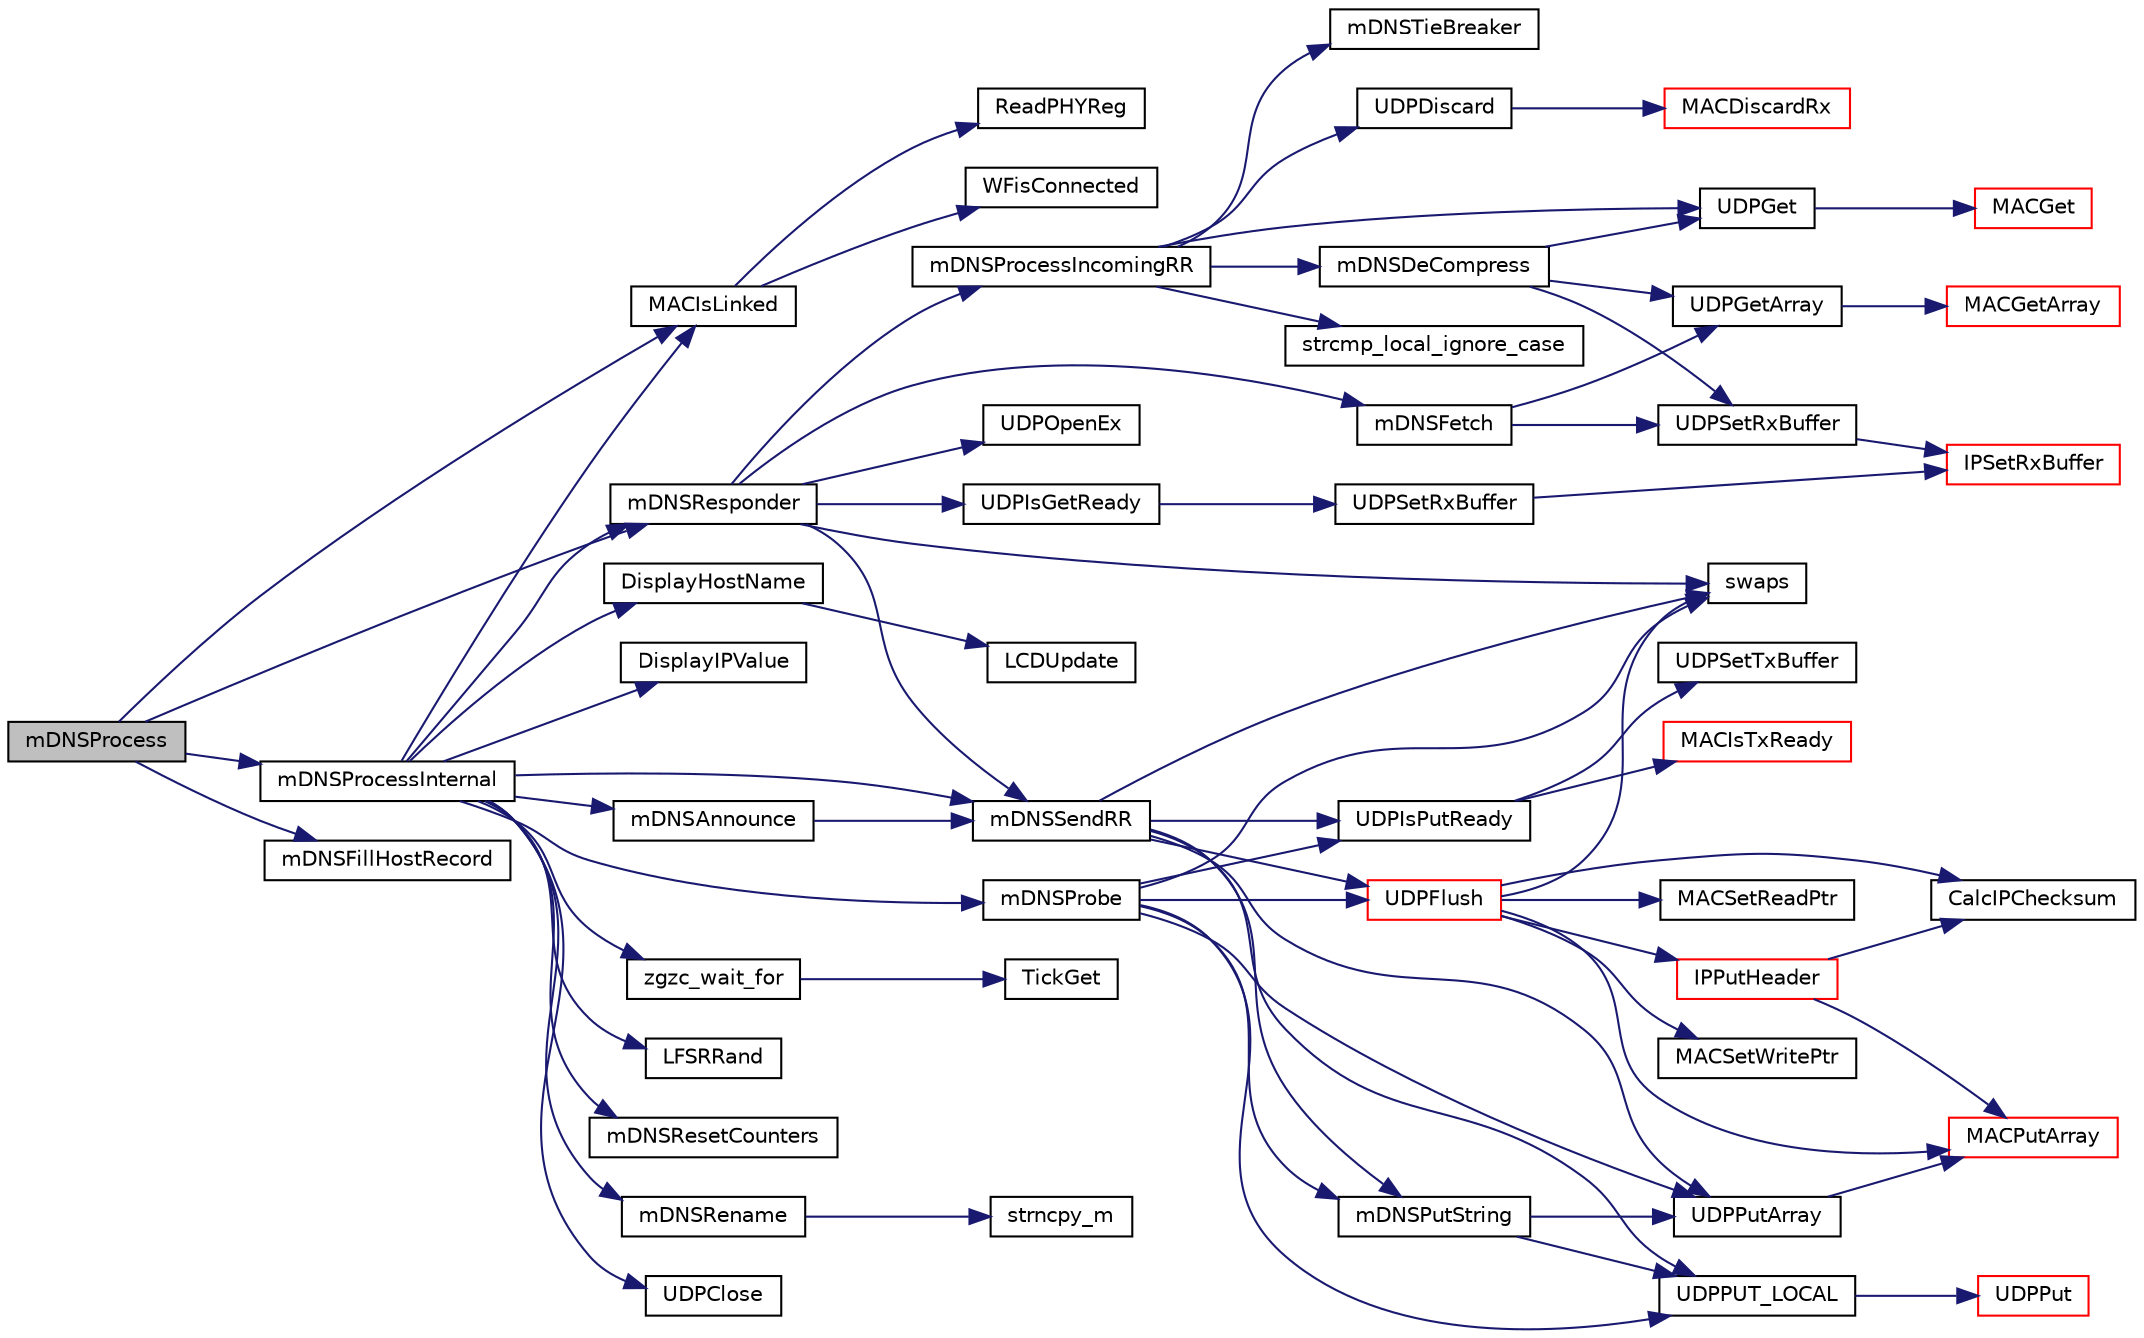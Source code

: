 digraph "mDNSProcess"
{
  edge [fontname="Helvetica",fontsize="10",labelfontname="Helvetica",labelfontsize="10"];
  node [fontname="Helvetica",fontsize="10",shape=record];
  rankdir="LR";
  Node1 [label="mDNSProcess",height=0.2,width=0.4,color="black", fillcolor="grey75", style="filled", fontcolor="black"];
  Node1 -> Node2 [color="midnightblue",fontsize="10",style="solid",fontname="Helvetica"];
  Node2 [label="MACIsLinked",height=0.2,width=0.4,color="black", fillcolor="white", style="filled",URL="$_m_a_c_8h.html#a0b700fbc3ad2a6c7c389026bfd38e0f1"];
  Node2 -> Node3 [color="midnightblue",fontsize="10",style="solid",fontname="Helvetica"];
  Node3 [label="ReadPHYReg",height=0.2,width=0.4,color="black", fillcolor="white", style="filled",URL="$_e_n_c28_j60_8c.html#a81741d7c8ce6dbb91df36e900740ce7c"];
  Node2 -> Node4 [color="midnightblue",fontsize="10",style="solid",fontname="Helvetica"];
  Node4 [label="WFisConnected",height=0.2,width=0.4,color="black", fillcolor="white", style="filled",URL="$_w_f_driver_prv_8h.html#a362106faaf52a4ce9a1b9e6ca3297a1f"];
  Node1 -> Node5 [color="midnightblue",fontsize="10",style="solid",fontname="Helvetica"];
  Node5 [label="mDNSFillHostRecord",height=0.2,width=0.4,color="black", fillcolor="white", style="filled",URL="$_zeroconf_multicast_d_n_s_8c.html#a59102f379c587b47f8c065d2cba9d3d7"];
  Node1 -> Node6 [color="midnightblue",fontsize="10",style="solid",fontname="Helvetica"];
  Node6 [label="mDNSResponder",height=0.2,width=0.4,color="black", fillcolor="white", style="filled",URL="$_zeroconf_multicast_d_n_s_8c.html#a9db99a259559d5b3e5f537b2b4f235a6"];
  Node6 -> Node7 [color="midnightblue",fontsize="10",style="solid",fontname="Helvetica"];
  Node7 [label="UDPOpenEx",height=0.2,width=0.4,color="black", fillcolor="white", style="filled",URL="$_u_d_p_8h.html#ae5069afb0cda35b9a306dcb37f222822"];
  Node6 -> Node8 [color="midnightblue",fontsize="10",style="solid",fontname="Helvetica"];
  Node8 [label="UDPIsGetReady",height=0.2,width=0.4,color="black", fillcolor="white", style="filled",URL="$_u_d_p_8h.html#ae6cafd8670068265c3d9d921cd7e0675"];
  Node8 -> Node9 [color="midnightblue",fontsize="10",style="solid",fontname="Helvetica"];
  Node9 [label="UDPSetRxBuffer",height=0.2,width=0.4,color="black", fillcolor="white", style="filled",URL="$_u_d_p_8c.html#a0dc4b7c53e2e3d3b91fe53ff2e135d72"];
  Node9 -> Node10 [color="midnightblue",fontsize="10",style="solid",fontname="Helvetica"];
  Node10 [label="IPSetRxBuffer",height=0.2,width=0.4,color="red", fillcolor="white", style="filled",URL="$_i_p_8h.html#a33cd719865ee57f9591c92a63e74d59f"];
  Node6 -> Node11 [color="midnightblue",fontsize="10",style="solid",fontname="Helvetica"];
  Node11 [label="mDNSFetch",height=0.2,width=0.4,color="black", fillcolor="white", style="filled",URL="$_zeroconf_multicast_d_n_s_8c.html#ac55c5857ff8637f0c9a2c8eaefb4969b"];
  Node11 -> Node12 [color="midnightblue",fontsize="10",style="solid",fontname="Helvetica"];
  Node12 [label="UDPSetRxBuffer",height=0.2,width=0.4,color="black", fillcolor="white", style="filled",URL="$_u_d_p_8h.html#a0dc4b7c53e2e3d3b91fe53ff2e135d72"];
  Node12 -> Node10 [color="midnightblue",fontsize="10",style="solid",fontname="Helvetica"];
  Node11 -> Node13 [color="midnightblue",fontsize="10",style="solid",fontname="Helvetica"];
  Node13 [label="UDPGetArray",height=0.2,width=0.4,color="black", fillcolor="white", style="filled",URL="$_u_d_p_8h.html#a2ad4741432dcc367e97c7c6e1d964bdb"];
  Node13 -> Node14 [color="midnightblue",fontsize="10",style="solid",fontname="Helvetica"];
  Node14 [label="MACGetArray",height=0.2,width=0.4,color="red", fillcolor="white", style="filled",URL="$_m_a_c_8h.html#a89d13e85195c0d00f308194305845016"];
  Node6 -> Node15 [color="midnightblue",fontsize="10",style="solid",fontname="Helvetica"];
  Node15 [label="swaps",height=0.2,width=0.4,color="black", fillcolor="white", style="filled",URL="$_helpers_8h.html#add09104747ab0b189bcd8137ab2458ea"];
  Node6 -> Node16 [color="midnightblue",fontsize="10",style="solid",fontname="Helvetica"];
  Node16 [label="mDNSProcessIncomingRR",height=0.2,width=0.4,color="black", fillcolor="white", style="filled",URL="$_zeroconf_multicast_d_n_s_8c.html#a5d86d8b87c6bf781cb3692eb49041cb7"];
  Node16 -> Node17 [color="midnightblue",fontsize="10",style="solid",fontname="Helvetica"];
  Node17 [label="mDNSDeCompress",height=0.2,width=0.4,color="black", fillcolor="white", style="filled",URL="$_zeroconf_multicast_d_n_s_8c.html#a85f02dd49ff057009f82a11dd68b1cb6"];
  Node17 -> Node18 [color="midnightblue",fontsize="10",style="solid",fontname="Helvetica"];
  Node18 [label="UDPGet",height=0.2,width=0.4,color="black", fillcolor="white", style="filled",URL="$_u_d_p_8h.html#a4292b49f8ba04393a7b301123108613c"];
  Node18 -> Node19 [color="midnightblue",fontsize="10",style="solid",fontname="Helvetica"];
  Node19 [label="MACGet",height=0.2,width=0.4,color="red", fillcolor="white", style="filled",URL="$_m_a_c_8h.html#a24b67ec68e80243ca4fdcfaaf0a91072"];
  Node17 -> Node12 [color="midnightblue",fontsize="10",style="solid",fontname="Helvetica"];
  Node17 -> Node13 [color="midnightblue",fontsize="10",style="solid",fontname="Helvetica"];
  Node16 -> Node18 [color="midnightblue",fontsize="10",style="solid",fontname="Helvetica"];
  Node16 -> Node20 [color="midnightblue",fontsize="10",style="solid",fontname="Helvetica"];
  Node20 [label="strcmp_local_ignore_case",height=0.2,width=0.4,color="black", fillcolor="white", style="filled",URL="$_zeroconf_multicast_d_n_s_8c.html#abffa598c3f98375a1596201fa97170b8"];
  Node16 -> Node21 [color="midnightblue",fontsize="10",style="solid",fontname="Helvetica"];
  Node21 [label="mDNSTieBreaker",height=0.2,width=0.4,color="black", fillcolor="white", style="filled",URL="$_zeroconf_multicast_d_n_s_8c.html#a0c7f2e53c8f5d25069fe64639d1e3179"];
  Node16 -> Node22 [color="midnightblue",fontsize="10",style="solid",fontname="Helvetica"];
  Node22 [label="UDPDiscard",height=0.2,width=0.4,color="black", fillcolor="white", style="filled",URL="$_u_d_p_8h.html#a92198dc6ba0ef28c7ec35eefc2120a85"];
  Node22 -> Node23 [color="midnightblue",fontsize="10",style="solid",fontname="Helvetica"];
  Node23 [label="MACDiscardRx",height=0.2,width=0.4,color="red", fillcolor="white", style="filled",URL="$_m_a_c_8h.html#a6f0a2614cde1253e6edcc78d1a069b79"];
  Node6 -> Node24 [color="midnightblue",fontsize="10",style="solid",fontname="Helvetica"];
  Node24 [label="mDNSSendRR",height=0.2,width=0.4,color="black", fillcolor="white", style="filled",URL="$_zeroconf_multicast_d_n_s_8c.html#a73f6ad93226e78d3b3c677a0ac2ca133"];
  Node24 -> Node25 [color="midnightblue",fontsize="10",style="solid",fontname="Helvetica"];
  Node25 [label="UDPIsPutReady",height=0.2,width=0.4,color="black", fillcolor="white", style="filled",URL="$_u_d_p_8h.html#a8a80f5aa86eba6a6b09cb1a0eb7f01cb"];
  Node25 -> Node26 [color="midnightblue",fontsize="10",style="solid",fontname="Helvetica"];
  Node26 [label="MACIsTxReady",height=0.2,width=0.4,color="red", fillcolor="white", style="filled",URL="$_m_a_c_8h.html#a99937ac52db1a95f86ca59779640bcbe"];
  Node25 -> Node27 [color="midnightblue",fontsize="10",style="solid",fontname="Helvetica"];
  Node27 [label="UDPSetTxBuffer",height=0.2,width=0.4,color="black", fillcolor="white", style="filled",URL="$_u_d_p_8c.html#a7cf79fb1794e17d66e3e960dba97097b"];
  Node24 -> Node15 [color="midnightblue",fontsize="10",style="solid",fontname="Helvetica"];
  Node24 -> Node28 [color="midnightblue",fontsize="10",style="solid",fontname="Helvetica"];
  Node28 [label="UDPPutArray",height=0.2,width=0.4,color="black", fillcolor="white", style="filled",URL="$_u_d_p_8h.html#a372fafc6c39a309ddc9bd3408b16a267"];
  Node28 -> Node29 [color="midnightblue",fontsize="10",style="solid",fontname="Helvetica"];
  Node29 [label="MACPutArray",height=0.2,width=0.4,color="red", fillcolor="white", style="filled",URL="$_m_a_c_8h.html#a87a779bb5e5f2c7ffc444f52d696efa2"];
  Node24 -> Node30 [color="midnightblue",fontsize="10",style="solid",fontname="Helvetica"];
  Node30 [label="mDNSPutString",height=0.2,width=0.4,color="black", fillcolor="white", style="filled",URL="$_zeroconf_multicast_d_n_s_8c.html#a476f393d05186c2f6f05021290ce3b59"];
  Node30 -> Node31 [color="midnightblue",fontsize="10",style="solid",fontname="Helvetica"];
  Node31 [label="UDPPUT_LOCAL",height=0.2,width=0.4,color="black", fillcolor="white", style="filled",URL="$_zeroconf_multicast_d_n_s_8c.html#aa11b2c8f962821e5d4bcf941d2e94af0"];
  Node31 -> Node32 [color="midnightblue",fontsize="10",style="solid",fontname="Helvetica"];
  Node32 [label="UDPPut",height=0.2,width=0.4,color="red", fillcolor="white", style="filled",URL="$_u_d_p_8h.html#aa31511e0818a730f9a335d2349081d94"];
  Node30 -> Node28 [color="midnightblue",fontsize="10",style="solid",fontname="Helvetica"];
  Node24 -> Node31 [color="midnightblue",fontsize="10",style="solid",fontname="Helvetica"];
  Node24 -> Node33 [color="midnightblue",fontsize="10",style="solid",fontname="Helvetica"];
  Node33 [label="UDPFlush",height=0.2,width=0.4,color="red", fillcolor="white", style="filled",URL="$_u_d_p_8h.html#a6a60054cd55ad4d0e70b78f8083a39bd"];
  Node33 -> Node15 [color="midnightblue",fontsize="10",style="solid",fontname="Helvetica"];
  Node33 -> Node34 [color="midnightblue",fontsize="10",style="solid",fontname="Helvetica"];
  Node34 [label="CalcIPChecksum",height=0.2,width=0.4,color="black", fillcolor="white", style="filled",URL="$_helpers_8h.html#a9274752ec58a3cc6b2a9518a6e417fc3"];
  Node33 -> Node35 [color="midnightblue",fontsize="10",style="solid",fontname="Helvetica"];
  Node35 [label="MACSetWritePtr",height=0.2,width=0.4,color="black", fillcolor="white", style="filled",URL="$_m_a_c_8h.html#a76abcd85736be75ac9dee35b573bb90d"];
  Node33 -> Node36 [color="midnightblue",fontsize="10",style="solid",fontname="Helvetica"];
  Node36 [label="IPPutHeader",height=0.2,width=0.4,color="red", fillcolor="white", style="filled",URL="$_i_p_8h.html#ad3bcc7a7c328bc6435c97646a25d21f0"];
  Node36 -> Node34 [color="midnightblue",fontsize="10",style="solid",fontname="Helvetica"];
  Node36 -> Node29 [color="midnightblue",fontsize="10",style="solid",fontname="Helvetica"];
  Node33 -> Node29 [color="midnightblue",fontsize="10",style="solid",fontname="Helvetica"];
  Node33 -> Node37 [color="midnightblue",fontsize="10",style="solid",fontname="Helvetica"];
  Node37 [label="MACSetReadPtr",height=0.2,width=0.4,color="black", fillcolor="white", style="filled",URL="$_m_a_c_8h.html#aad63644420d87642a890d2f41abb7454"];
  Node1 -> Node38 [color="midnightblue",fontsize="10",style="solid",fontname="Helvetica"];
  Node38 [label="mDNSProcessInternal",height=0.2,width=0.4,color="black", fillcolor="white", style="filled",URL="$_zeroconf_multicast_d_n_s_8c.html#a790561fcaf99874b79eab7db039b8c71"];
  Node38 -> Node2 [color="midnightblue",fontsize="10",style="solid",fontname="Helvetica"];
  Node38 -> Node39 [color="midnightblue",fontsize="10",style="solid",fontname="Helvetica"];
  Node39 [label="zgzc_wait_for",height=0.2,width=0.4,color="black", fillcolor="white", style="filled",URL="$_zeroconf_helper_8h.html#a91a0a2bb1312f6766934676aa0608e7d"];
  Node39 -> Node40 [color="midnightblue",fontsize="10",style="solid",fontname="Helvetica"];
  Node40 [label="TickGet",height=0.2,width=0.4,color="black", fillcolor="white", style="filled",URL="$_tick_8h.html#a035d1d3f8afdca7abedf588ee1b20af0"];
  Node38 -> Node41 [color="midnightblue",fontsize="10",style="solid",fontname="Helvetica"];
  Node41 [label="LFSRRand",height=0.2,width=0.4,color="black", fillcolor="white", style="filled",URL="$_helpers_8h.html#aa96b3af9ccf2d7d2a4558708b90981cd"];
  Node38 -> Node42 [color="midnightblue",fontsize="10",style="solid",fontname="Helvetica"];
  Node42 [label="mDNSResetCounters",height=0.2,width=0.4,color="black", fillcolor="white", style="filled",URL="$_zeroconf_multicast_d_n_s_8c.html#ac660af658400deb5fa1c0d0b63c7a0cd"];
  Node38 -> Node43 [color="midnightblue",fontsize="10",style="solid",fontname="Helvetica"];
  Node43 [label="mDNSRename",height=0.2,width=0.4,color="black", fillcolor="white", style="filled",URL="$_zeroconf_multicast_d_n_s_8c.html#a83a3ff3ff6e7406423736e7c908d1e06"];
  Node43 -> Node44 [color="midnightblue",fontsize="10",style="solid",fontname="Helvetica"];
  Node44 [label="strncpy_m",height=0.2,width=0.4,color="black", fillcolor="white", style="filled",URL="$_helpers_8h.html#a323b7f23235530156f5d2e8e735351a7"];
  Node38 -> Node45 [color="midnightblue",fontsize="10",style="solid",fontname="Helvetica"];
  Node45 [label="UDPClose",height=0.2,width=0.4,color="black", fillcolor="white", style="filled",URL="$_u_d_p_8h.html#ab324430d82f92d41aec441f45ddf7d0f"];
  Node38 -> Node6 [color="midnightblue",fontsize="10",style="solid",fontname="Helvetica"];
  Node38 -> Node46 [color="midnightblue",fontsize="10",style="solid",fontname="Helvetica"];
  Node46 [label="DisplayHostName",height=0.2,width=0.4,color="black", fillcolor="white", style="filled",URL="$_zeroconf_multicast_d_n_s_8c.html#a5ef477a6a878005d4b44ce0196c04cbe"];
  Node46 -> Node47 [color="midnightblue",fontsize="10",style="solid",fontname="Helvetica"];
  Node47 [label="LCDUpdate",height=0.2,width=0.4,color="black", fillcolor="white", style="filled",URL="$_common_2_l_c_d_blocking_8c.html#a5cd499a980bf803c2d4a78f12365cd35"];
  Node38 -> Node48 [color="midnightblue",fontsize="10",style="solid",fontname="Helvetica"];
  Node48 [label="DisplayIPValue",height=0.2,width=0.4,color="black", fillcolor="white", style="filled",URL="$_zeroconf_multicast_d_n_s_8c.html#a8a69fd5952a14c7bfa97a304380d4bc1"];
  Node38 -> Node24 [color="midnightblue",fontsize="10",style="solid",fontname="Helvetica"];
  Node38 -> Node49 [color="midnightblue",fontsize="10",style="solid",fontname="Helvetica"];
  Node49 [label="mDNSProbe",height=0.2,width=0.4,color="black", fillcolor="white", style="filled",URL="$_zeroconf_multicast_d_n_s_8c.html#afc08a5421e1f6da3a23309ba56bb7f8e"];
  Node49 -> Node25 [color="midnightblue",fontsize="10",style="solid",fontname="Helvetica"];
  Node49 -> Node15 [color="midnightblue",fontsize="10",style="solid",fontname="Helvetica"];
  Node49 -> Node28 [color="midnightblue",fontsize="10",style="solid",fontname="Helvetica"];
  Node49 -> Node30 [color="midnightblue",fontsize="10",style="solid",fontname="Helvetica"];
  Node49 -> Node31 [color="midnightblue",fontsize="10",style="solid",fontname="Helvetica"];
  Node49 -> Node33 [color="midnightblue",fontsize="10",style="solid",fontname="Helvetica"];
  Node38 -> Node50 [color="midnightblue",fontsize="10",style="solid",fontname="Helvetica"];
  Node50 [label="mDNSAnnounce",height=0.2,width=0.4,color="black", fillcolor="white", style="filled",URL="$_zeroconf_multicast_d_n_s_8c.html#a1e02c702d1b8e90e54b511bdd8c403d3"];
  Node50 -> Node24 [color="midnightblue",fontsize="10",style="solid",fontname="Helvetica"];
}
